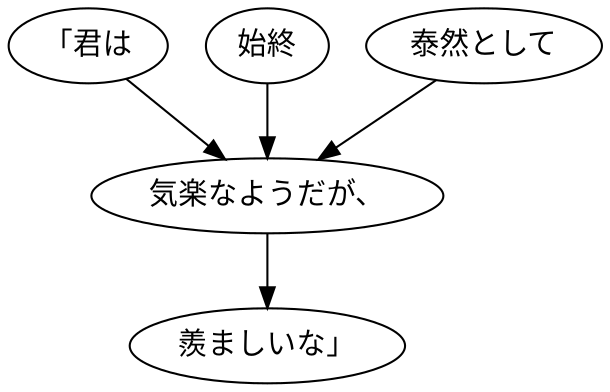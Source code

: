 digraph graph5464 {
	node0 [label="「君は"];
	node1 [label="始終"];
	node2 [label="泰然として"];
	node3 [label="気楽なようだが、"];
	node4 [label="羨ましいな」"];
	node0 -> node3;
	node1 -> node3;
	node2 -> node3;
	node3 -> node4;
}
